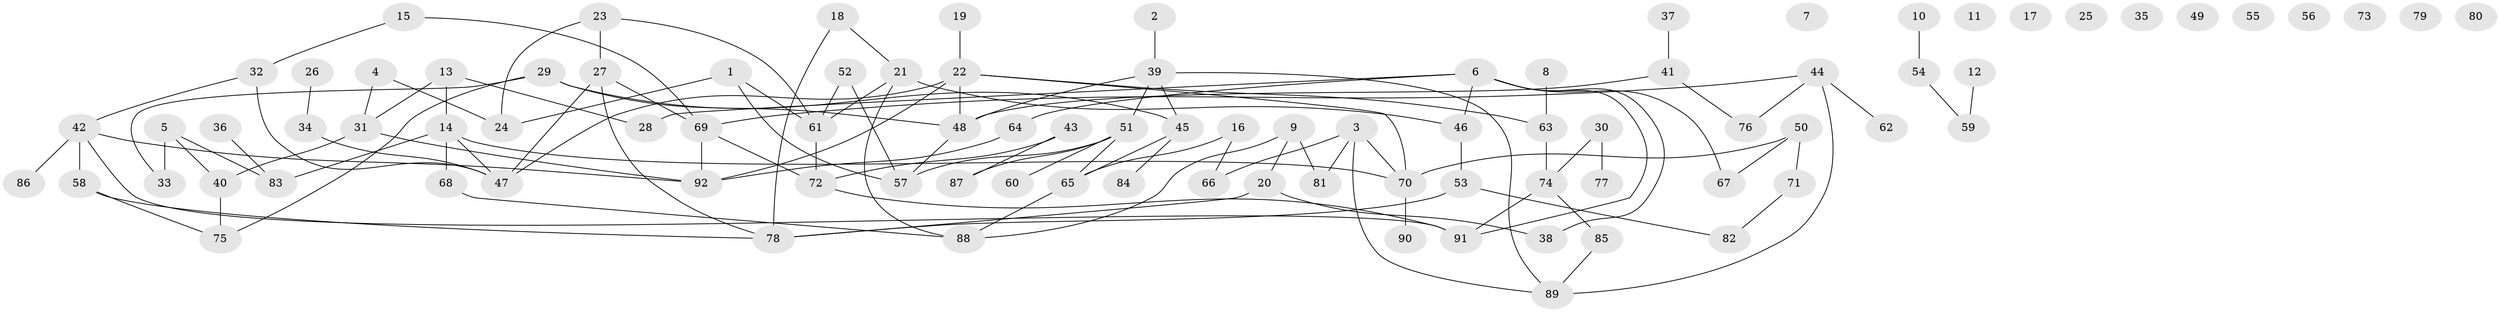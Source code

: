 // Generated by graph-tools (version 1.1) at 2025/00/03/09/25 03:00:50]
// undirected, 92 vertices, 117 edges
graph export_dot {
graph [start="1"]
  node [color=gray90,style=filled];
  1;
  2;
  3;
  4;
  5;
  6;
  7;
  8;
  9;
  10;
  11;
  12;
  13;
  14;
  15;
  16;
  17;
  18;
  19;
  20;
  21;
  22;
  23;
  24;
  25;
  26;
  27;
  28;
  29;
  30;
  31;
  32;
  33;
  34;
  35;
  36;
  37;
  38;
  39;
  40;
  41;
  42;
  43;
  44;
  45;
  46;
  47;
  48;
  49;
  50;
  51;
  52;
  53;
  54;
  55;
  56;
  57;
  58;
  59;
  60;
  61;
  62;
  63;
  64;
  65;
  66;
  67;
  68;
  69;
  70;
  71;
  72;
  73;
  74;
  75;
  76;
  77;
  78;
  79;
  80;
  81;
  82;
  83;
  84;
  85;
  86;
  87;
  88;
  89;
  90;
  91;
  92;
  1 -- 24;
  1 -- 57;
  1 -- 61;
  2 -- 39;
  3 -- 66;
  3 -- 70;
  3 -- 81;
  3 -- 89;
  4 -- 24;
  4 -- 31;
  5 -- 33;
  5 -- 40;
  5 -- 83;
  6 -- 28;
  6 -- 38;
  6 -- 46;
  6 -- 64;
  6 -- 67;
  6 -- 91;
  8 -- 63;
  9 -- 20;
  9 -- 81;
  9 -- 88;
  10 -- 54;
  12 -- 59;
  13 -- 14;
  13 -- 28;
  13 -- 31;
  14 -- 47;
  14 -- 68;
  14 -- 70;
  14 -- 83;
  15 -- 32;
  15 -- 69;
  16 -- 65;
  16 -- 66;
  18 -- 21;
  18 -- 78;
  19 -- 22;
  20 -- 38;
  20 -- 78;
  21 -- 46;
  21 -- 61;
  21 -- 88;
  22 -- 47;
  22 -- 48;
  22 -- 63;
  22 -- 70;
  22 -- 92;
  23 -- 24;
  23 -- 27;
  23 -- 61;
  26 -- 34;
  27 -- 47;
  27 -- 69;
  27 -- 78;
  29 -- 33;
  29 -- 45;
  29 -- 48;
  29 -- 75;
  30 -- 74;
  30 -- 77;
  31 -- 40;
  31 -- 92;
  32 -- 42;
  32 -- 47;
  34 -- 47;
  36 -- 83;
  37 -- 41;
  39 -- 45;
  39 -- 48;
  39 -- 51;
  39 -- 89;
  40 -- 75;
  41 -- 48;
  41 -- 76;
  42 -- 58;
  42 -- 86;
  42 -- 91;
  42 -- 92;
  43 -- 72;
  43 -- 87;
  44 -- 62;
  44 -- 69;
  44 -- 76;
  44 -- 89;
  45 -- 65;
  45 -- 84;
  46 -- 53;
  48 -- 57;
  50 -- 67;
  50 -- 70;
  50 -- 71;
  51 -- 57;
  51 -- 60;
  51 -- 65;
  51 -- 87;
  52 -- 57;
  52 -- 61;
  53 -- 78;
  53 -- 82;
  54 -- 59;
  58 -- 75;
  58 -- 78;
  61 -- 72;
  63 -- 74;
  64 -- 92;
  65 -- 88;
  68 -- 88;
  69 -- 72;
  69 -- 92;
  70 -- 90;
  71 -- 82;
  72 -- 91;
  74 -- 85;
  74 -- 91;
  85 -- 89;
}
